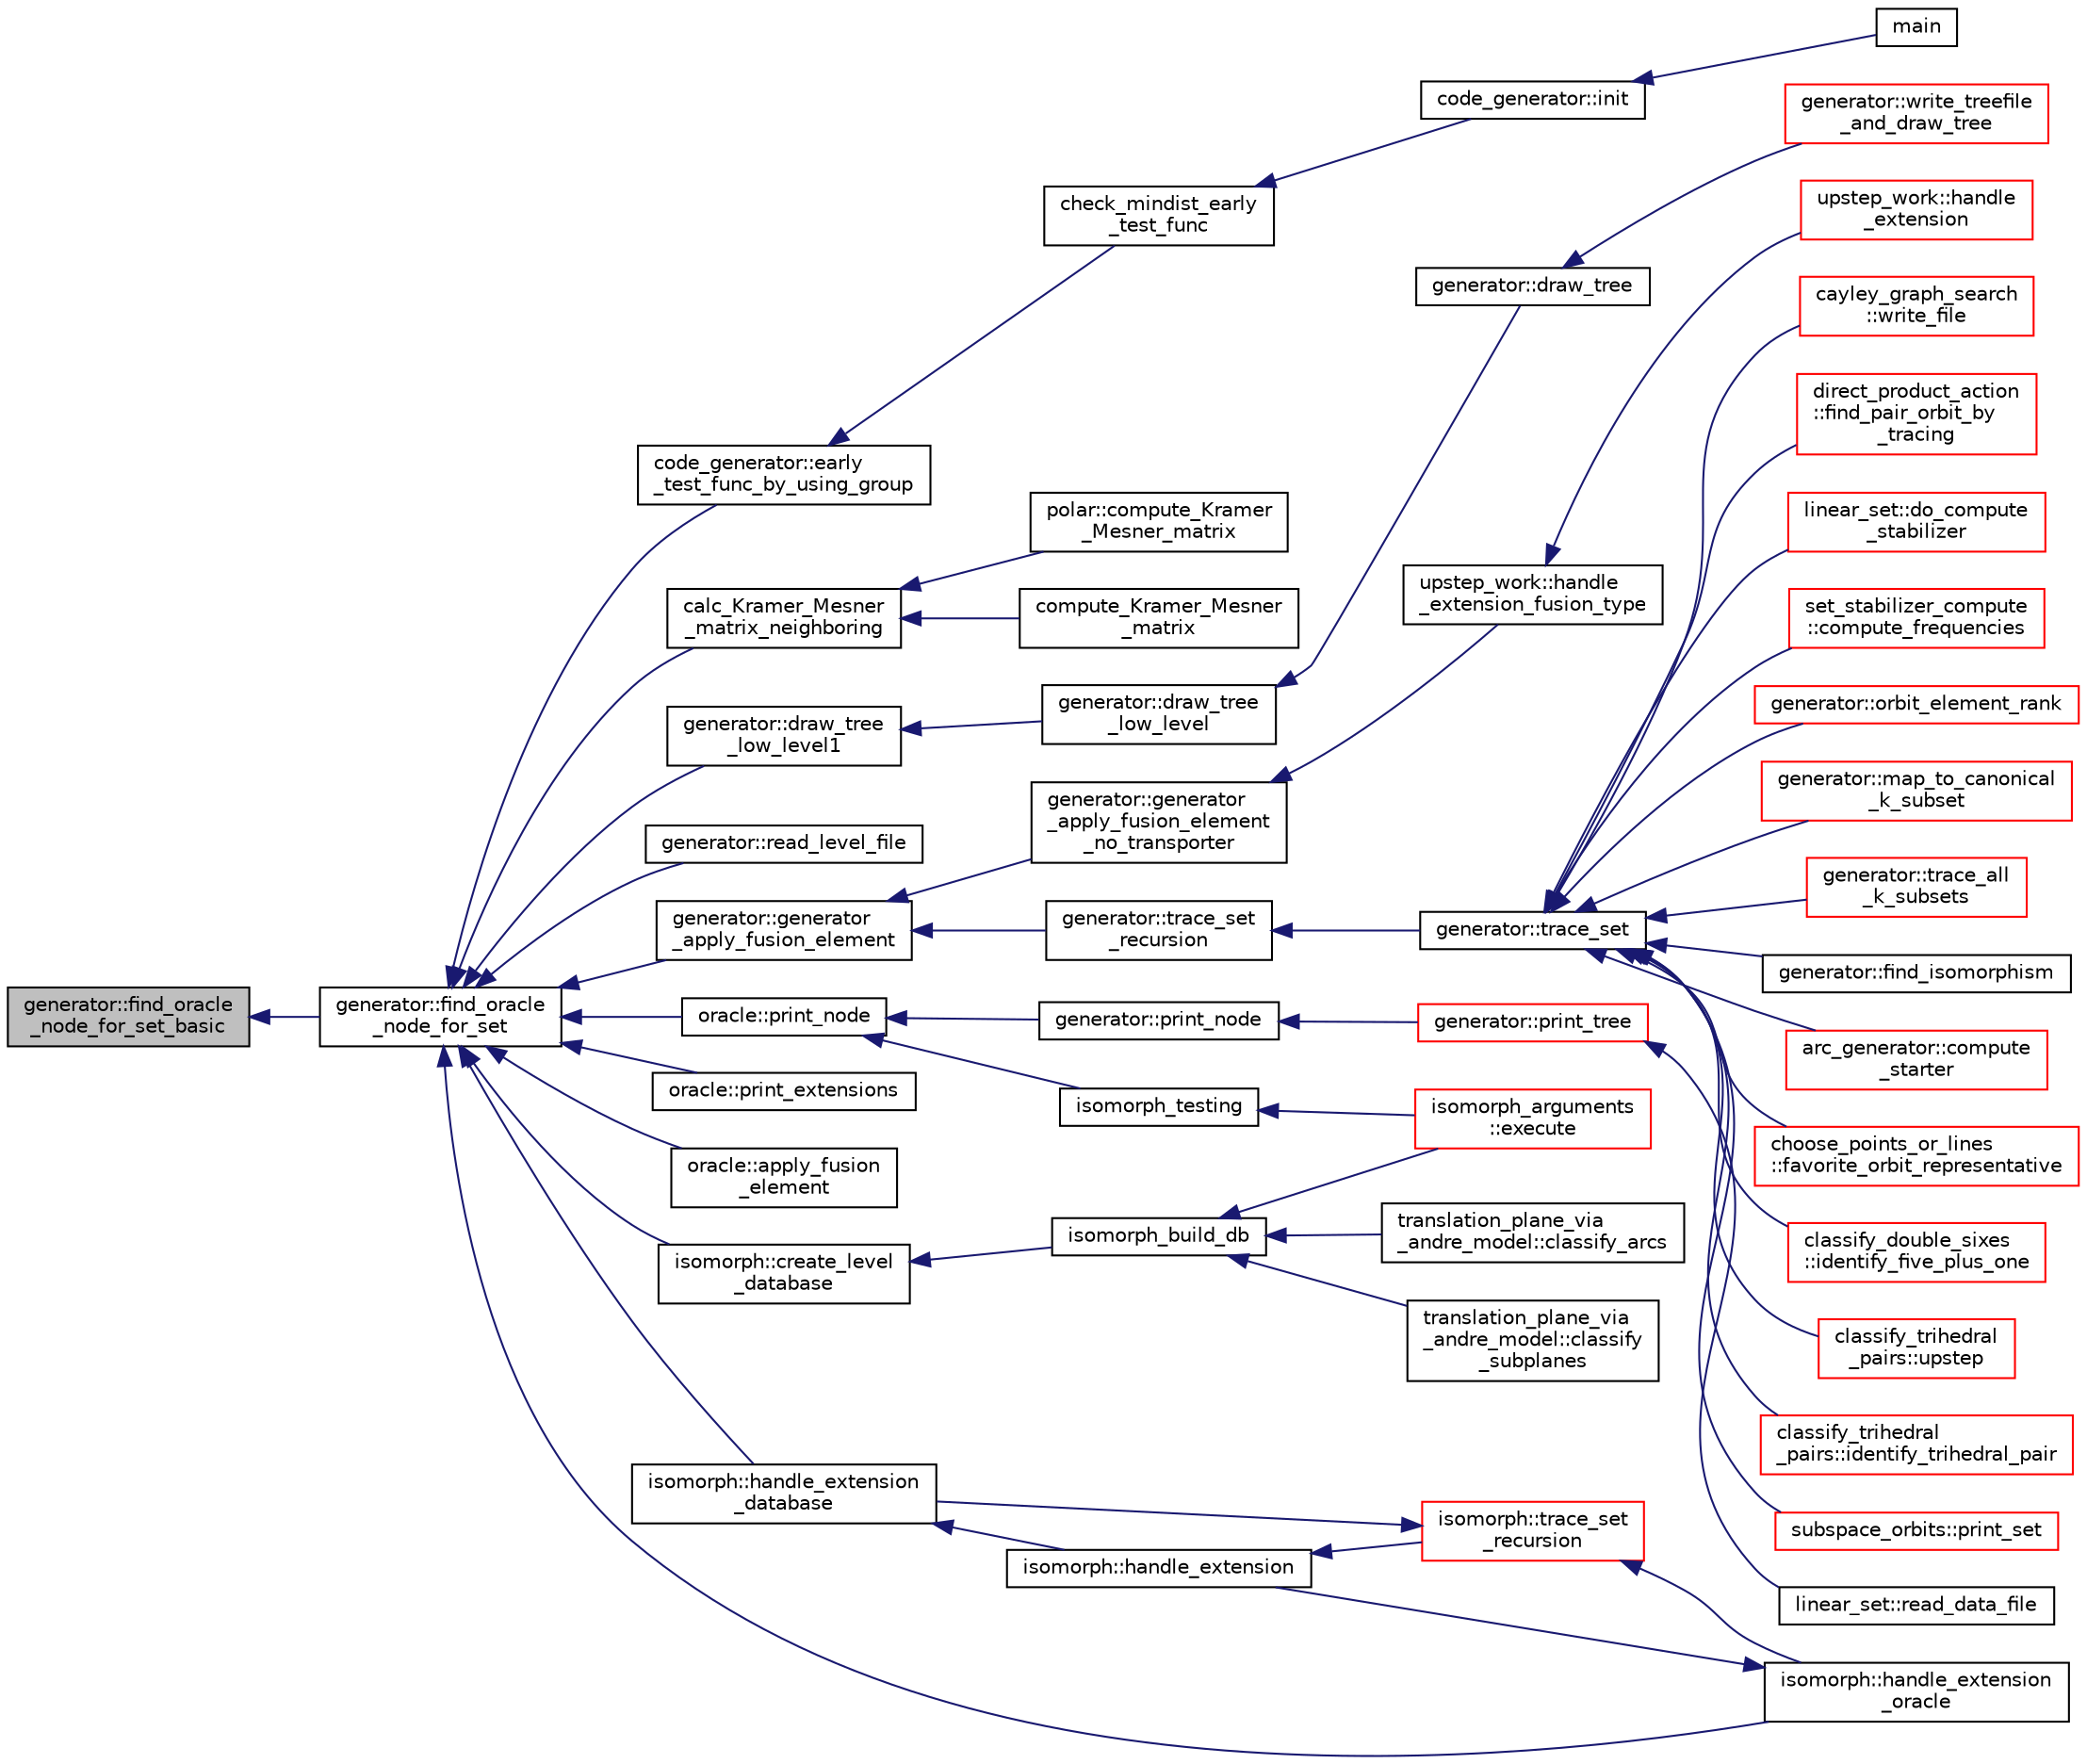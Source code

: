 digraph "generator::find_oracle_node_for_set_basic"
{
  edge [fontname="Helvetica",fontsize="10",labelfontname="Helvetica",labelfontsize="10"];
  node [fontname="Helvetica",fontsize="10",shape=record];
  rankdir="LR";
  Node8253 [label="generator::find_oracle\l_node_for_set_basic",height=0.2,width=0.4,color="black", fillcolor="grey75", style="filled", fontcolor="black"];
  Node8253 -> Node8254 [dir="back",color="midnightblue",fontsize="10",style="solid",fontname="Helvetica"];
  Node8254 [label="generator::find_oracle\l_node_for_set",height=0.2,width=0.4,color="black", fillcolor="white", style="filled",URL="$d7/d73/classgenerator.html#acdf58f4d0bdb6a88af63cdd5fb5d6bff"];
  Node8254 -> Node8255 [dir="back",color="midnightblue",fontsize="10",style="solid",fontname="Helvetica"];
  Node8255 [label="code_generator::early\l_test_func_by_using_group",height=0.2,width=0.4,color="black", fillcolor="white", style="filled",URL="$db/d37/classcode__generator.html#a96a6170f5b9a905203ae4d8717750854"];
  Node8255 -> Node8256 [dir="back",color="midnightblue",fontsize="10",style="solid",fontname="Helvetica"];
  Node8256 [label="check_mindist_early\l_test_func",height=0.2,width=0.4,color="black", fillcolor="white", style="filled",URL="$d2/d11/codes_8h.html#a17bf777333c5e6dcb107d8de7ceffe5d"];
  Node8256 -> Node8257 [dir="back",color="midnightblue",fontsize="10",style="solid",fontname="Helvetica"];
  Node8257 [label="code_generator::init",height=0.2,width=0.4,color="black", fillcolor="white", style="filled",URL="$db/d37/classcode__generator.html#acfaa1e8badf6f30255203f499b130af8"];
  Node8257 -> Node8258 [dir="back",color="midnightblue",fontsize="10",style="solid",fontname="Helvetica"];
  Node8258 [label="main",height=0.2,width=0.4,color="black", fillcolor="white", style="filled",URL="$d4/d4f/codes_8_c.html#a217dbf8b442f20279ea00b898af96f52"];
  Node8254 -> Node8259 [dir="back",color="midnightblue",fontsize="10",style="solid",fontname="Helvetica"];
  Node8259 [label="calc_Kramer_Mesner\l_matrix_neighboring",height=0.2,width=0.4,color="black", fillcolor="white", style="filled",URL="$d3/dfb/discreta__global_8_c.html#a6b625d682466fc26907c21e23a378cf8"];
  Node8259 -> Node8260 [dir="back",color="midnightblue",fontsize="10",style="solid",fontname="Helvetica"];
  Node8260 [label="polar::compute_Kramer\l_Mesner_matrix",height=0.2,width=0.4,color="black", fillcolor="white", style="filled",URL="$da/d1c/classpolar.html#ad558a87988ec31179ccfde947e490381"];
  Node8259 -> Node8261 [dir="back",color="midnightblue",fontsize="10",style="solid",fontname="Helvetica"];
  Node8261 [label="compute_Kramer_Mesner\l_matrix",height=0.2,width=0.4,color="black", fillcolor="white", style="filled",URL="$d3/dfb/discreta__global_8_c.html#a549beed551d022bee89ffa9f959ec9fb"];
  Node8254 -> Node8262 [dir="back",color="midnightblue",fontsize="10",style="solid",fontname="Helvetica"];
  Node8262 [label="generator::draw_tree\l_low_level1",height=0.2,width=0.4,color="black", fillcolor="white", style="filled",URL="$d7/d73/classgenerator.html#a05c91a8f773c25fbad2e806201d5f0d3"];
  Node8262 -> Node8263 [dir="back",color="midnightblue",fontsize="10",style="solid",fontname="Helvetica"];
  Node8263 [label="generator::draw_tree\l_low_level",height=0.2,width=0.4,color="black", fillcolor="white", style="filled",URL="$d7/d73/classgenerator.html#a7ec4c0902ecfc19049792b60526ae446"];
  Node8263 -> Node8264 [dir="back",color="midnightblue",fontsize="10",style="solid",fontname="Helvetica"];
  Node8264 [label="generator::draw_tree",height=0.2,width=0.4,color="black", fillcolor="white", style="filled",URL="$d7/d73/classgenerator.html#ae3d68e3de8f4a5decdaef2d8008cd4a6"];
  Node8264 -> Node8265 [dir="back",color="midnightblue",fontsize="10",style="solid",fontname="Helvetica"];
  Node8265 [label="generator::write_treefile\l_and_draw_tree",height=0.2,width=0.4,color="red", fillcolor="white", style="filled",URL="$d7/d73/classgenerator.html#a70c78f45dba413014287e8cde2f7d6b5"];
  Node8254 -> Node8334 [dir="back",color="midnightblue",fontsize="10",style="solid",fontname="Helvetica"];
  Node8334 [label="generator::read_level_file",height=0.2,width=0.4,color="black", fillcolor="white", style="filled",URL="$d7/d73/classgenerator.html#a2f706a252cb52357a8c214972a50c994"];
  Node8254 -> Node8335 [dir="back",color="midnightblue",fontsize="10",style="solid",fontname="Helvetica"];
  Node8335 [label="generator::generator\l_apply_fusion_element",height=0.2,width=0.4,color="black", fillcolor="white", style="filled",URL="$d7/d73/classgenerator.html#a5e555672da45c6fbc2c5b2d2aa9bb537"];
  Node8335 -> Node8336 [dir="back",color="midnightblue",fontsize="10",style="solid",fontname="Helvetica"];
  Node8336 [label="generator::generator\l_apply_fusion_element\l_no_transporter",height=0.2,width=0.4,color="black", fillcolor="white", style="filled",URL="$d7/d73/classgenerator.html#af24208532adef9662cb46fbb57daa0f5"];
  Node8336 -> Node8337 [dir="back",color="midnightblue",fontsize="10",style="solid",fontname="Helvetica"];
  Node8337 [label="upstep_work::handle\l_extension_fusion_type",height=0.2,width=0.4,color="black", fillcolor="white", style="filled",URL="$d2/dd6/classupstep__work.html#a36d44fd802b8b56c9ae1d64485e5f396"];
  Node8337 -> Node8338 [dir="back",color="midnightblue",fontsize="10",style="solid",fontname="Helvetica"];
  Node8338 [label="upstep_work::handle\l_extension",height=0.2,width=0.4,color="red", fillcolor="white", style="filled",URL="$d2/dd6/classupstep__work.html#ad8ba22a74e9884f92e11340b24e6a6d6"];
  Node8335 -> Node8342 [dir="back",color="midnightblue",fontsize="10",style="solid",fontname="Helvetica"];
  Node8342 [label="generator::trace_set\l_recursion",height=0.2,width=0.4,color="black", fillcolor="white", style="filled",URL="$d7/d73/classgenerator.html#aede118133e199ff6a1a381c7da8366b4"];
  Node8342 -> Node8343 [dir="back",color="midnightblue",fontsize="10",style="solid",fontname="Helvetica"];
  Node8343 [label="generator::trace_set",height=0.2,width=0.4,color="black", fillcolor="white", style="filled",URL="$d7/d73/classgenerator.html#ae34b55cbb999d9b2aa9dacc8748de0b2"];
  Node8343 -> Node8344 [dir="back",color="midnightblue",fontsize="10",style="solid",fontname="Helvetica"];
  Node8344 [label="cayley_graph_search\l::write_file",height=0.2,width=0.4,color="red", fillcolor="white", style="filled",URL="$de/dae/classcayley__graph__search.html#a428879782c317f9a4f9524ea5d16072b"];
  Node8343 -> Node8345 [dir="back",color="midnightblue",fontsize="10",style="solid",fontname="Helvetica"];
  Node8345 [label="direct_product_action\l::find_pair_orbit_by\l_tracing",height=0.2,width=0.4,color="red", fillcolor="white", style="filled",URL="$d3/d78/classdirect__product__action.html#a3be00d7f58784ee6afd8c932fa5b7ecb"];
  Node8343 -> Node8276 [dir="back",color="midnightblue",fontsize="10",style="solid",fontname="Helvetica"];
  Node8276 [label="linear_set::do_compute\l_stabilizer",height=0.2,width=0.4,color="red", fillcolor="white", style="filled",URL="$dd/d86/classlinear__set.html#ae8f58ded28fb5370f4459cca42b7463b"];
  Node8343 -> Node8347 [dir="back",color="midnightblue",fontsize="10",style="solid",fontname="Helvetica"];
  Node8347 [label="set_stabilizer_compute\l::compute_frequencies",height=0.2,width=0.4,color="red", fillcolor="white", style="filled",URL="$d8/dc6/classset__stabilizer__compute.html#a459b73693d4f42700e03475f378c7e55"];
  Node8343 -> Node8348 [dir="back",color="midnightblue",fontsize="10",style="solid",fontname="Helvetica"];
  Node8348 [label="generator::orbit_element_rank",height=0.2,width=0.4,color="red", fillcolor="white", style="filled",URL="$d7/d73/classgenerator.html#a98e10a923dffa737fdb6ebc703d53fae"];
  Node8343 -> Node8351 [dir="back",color="midnightblue",fontsize="10",style="solid",fontname="Helvetica"];
  Node8351 [label="generator::map_to_canonical\l_k_subset",height=0.2,width=0.4,color="red", fillcolor="white", style="filled",URL="$d7/d73/classgenerator.html#acb86c3093119ba960ff942427d86f4e6"];
  Node8343 -> Node8359 [dir="back",color="midnightblue",fontsize="10",style="solid",fontname="Helvetica"];
  Node8359 [label="generator::trace_all\l_k_subsets",height=0.2,width=0.4,color="red", fillcolor="white", style="filled",URL="$d7/d73/classgenerator.html#a1fd0b36d851eb2d4e9042b8a25b951c0"];
  Node8343 -> Node8362 [dir="back",color="midnightblue",fontsize="10",style="solid",fontname="Helvetica"];
  Node8362 [label="generator::find_isomorphism",height=0.2,width=0.4,color="black", fillcolor="white", style="filled",URL="$d7/d73/classgenerator.html#a12bc0e823d0faf0e38e7b28d279339ac"];
  Node8343 -> Node8308 [dir="back",color="midnightblue",fontsize="10",style="solid",fontname="Helvetica"];
  Node8308 [label="arc_generator::compute\l_starter",height=0.2,width=0.4,color="red", fillcolor="white", style="filled",URL="$d4/d21/classarc__generator.html#aad1dcec3a1c302e743d574bd1ac857d9"];
  Node8343 -> Node8363 [dir="back",color="midnightblue",fontsize="10",style="solid",fontname="Helvetica"];
  Node8363 [label="choose_points_or_lines\l::favorite_orbit_representative",height=0.2,width=0.4,color="red", fillcolor="white", style="filled",URL="$d6/d75/classchoose__points__or__lines.html#ae2f603d9869c63a6ede08afc8e2da234"];
  Node8343 -> Node8365 [dir="back",color="midnightblue",fontsize="10",style="solid",fontname="Helvetica"];
  Node8365 [label="classify_double_sixes\l::identify_five_plus_one",height=0.2,width=0.4,color="red", fillcolor="white", style="filled",URL="$dd/d23/classclassify__double__sixes.html#aa78728c03ff9c37c26413c3d1ebac85a"];
  Node8343 -> Node8373 [dir="back",color="midnightblue",fontsize="10",style="solid",fontname="Helvetica"];
  Node8373 [label="classify_trihedral\l_pairs::upstep",height=0.2,width=0.4,color="red", fillcolor="white", style="filled",URL="$d1/d21/classclassify__trihedral__pairs.html#a4134a82fca1d3962311921731ce001eb"];
  Node8343 -> Node8374 [dir="back",color="midnightblue",fontsize="10",style="solid",fontname="Helvetica"];
  Node8374 [label="classify_trihedral\l_pairs::identify_trihedral_pair",height=0.2,width=0.4,color="red", fillcolor="white", style="filled",URL="$d1/d21/classclassify__trihedral__pairs.html#a1a85f616b5043da9f7e585868b0d191d"];
  Node8343 -> Node8382 [dir="back",color="midnightblue",fontsize="10",style="solid",fontname="Helvetica"];
  Node8382 [label="subspace_orbits::print_set",height=0.2,width=0.4,color="red", fillcolor="white", style="filled",URL="$d2/d9f/classsubspace__orbits.html#a25e7fad26b5e83ab2464bcfeb50572aa"];
  Node8254 -> Node8386 [dir="back",color="midnightblue",fontsize="10",style="solid",fontname="Helvetica"];
  Node8386 [label="oracle::print_node",height=0.2,width=0.4,color="black", fillcolor="white", style="filled",URL="$d7/da7/classoracle.html#a8df91a7021b0e44a5c535515aa9c2062"];
  Node8386 -> Node8387 [dir="back",color="midnightblue",fontsize="10",style="solid",fontname="Helvetica"];
  Node8387 [label="generator::print_node",height=0.2,width=0.4,color="black", fillcolor="white", style="filled",URL="$d7/d73/classgenerator.html#a1e3711f29fa53013750b2009e549ba49"];
  Node8387 -> Node8388 [dir="back",color="midnightblue",fontsize="10",style="solid",fontname="Helvetica"];
  Node8388 [label="generator::print_tree",height=0.2,width=0.4,color="red", fillcolor="white", style="filled",URL="$d7/d73/classgenerator.html#a4d50a3584d53209baf2bf7d7b9ba31f8"];
  Node8388 -> Node8389 [dir="back",color="midnightblue",fontsize="10",style="solid",fontname="Helvetica"];
  Node8389 [label="linear_set::read_data_file",height=0.2,width=0.4,color="black", fillcolor="white", style="filled",URL="$dd/d86/classlinear__set.html#a9a5cd28cc81be7ee41002b2e3114c2cb"];
  Node8386 -> Node8397 [dir="back",color="midnightblue",fontsize="10",style="solid",fontname="Helvetica"];
  Node8397 [label="isomorph_testing",height=0.2,width=0.4,color="black", fillcolor="white", style="filled",URL="$d4/d7e/isomorph__global_8_c.html#a5a73cbe9f89c4727f086482ee2d238f9"];
  Node8397 -> Node8305 [dir="back",color="midnightblue",fontsize="10",style="solid",fontname="Helvetica"];
  Node8305 [label="isomorph_arguments\l::execute",height=0.2,width=0.4,color="red", fillcolor="white", style="filled",URL="$d5/de4/classisomorph__arguments.html#aa85e472d14906abdd5672dc66027583e"];
  Node8254 -> Node8398 [dir="back",color="midnightblue",fontsize="10",style="solid",fontname="Helvetica"];
  Node8398 [label="oracle::print_extensions",height=0.2,width=0.4,color="black", fillcolor="white", style="filled",URL="$d7/da7/classoracle.html#a0f52757cf7b3c1bf5c0d96811ac3a858"];
  Node8254 -> Node8399 [dir="back",color="midnightblue",fontsize="10",style="solid",fontname="Helvetica"];
  Node8399 [label="oracle::apply_fusion\l_element",height=0.2,width=0.4,color="black", fillcolor="white", style="filled",URL="$d7/da7/classoracle.html#a934dc7bfa4c5ad2086ce7c63de5ba536"];
  Node8254 -> Node8400 [dir="back",color="midnightblue",fontsize="10",style="solid",fontname="Helvetica"];
  Node8400 [label="isomorph::create_level\l_database",height=0.2,width=0.4,color="black", fillcolor="white", style="filled",URL="$d3/d5f/classisomorph.html#a15a452310bd3189f10f34c7dd7085e69"];
  Node8400 -> Node8401 [dir="back",color="midnightblue",fontsize="10",style="solid",fontname="Helvetica"];
  Node8401 [label="isomorph_build_db",height=0.2,width=0.4,color="black", fillcolor="white", style="filled",URL="$d4/d7e/isomorph__global_8_c.html#a12eb18567e79a7978cb4f9e80d2055ac"];
  Node8401 -> Node8321 [dir="back",color="midnightblue",fontsize="10",style="solid",fontname="Helvetica"];
  Node8321 [label="translation_plane_via\l_andre_model::classify_arcs",height=0.2,width=0.4,color="black", fillcolor="white", style="filled",URL="$d1/dcc/classtranslation__plane__via__andre__model.html#ac8f002e812a8b152d41e806688601c5e"];
  Node8401 -> Node8322 [dir="back",color="midnightblue",fontsize="10",style="solid",fontname="Helvetica"];
  Node8322 [label="translation_plane_via\l_andre_model::classify\l_subplanes",height=0.2,width=0.4,color="black", fillcolor="white", style="filled",URL="$d1/dcc/classtranslation__plane__via__andre__model.html#a794fefa95f0a7f7b887133375988ee55"];
  Node8401 -> Node8305 [dir="back",color="midnightblue",fontsize="10",style="solid",fontname="Helvetica"];
  Node8254 -> Node8402 [dir="back",color="midnightblue",fontsize="10",style="solid",fontname="Helvetica"];
  Node8402 [label="isomorph::handle_extension\l_database",height=0.2,width=0.4,color="black", fillcolor="white", style="filled",URL="$d3/d5f/classisomorph.html#ad98512c3c74bafd90d4d23cf048ebc2e"];
  Node8402 -> Node8403 [dir="back",color="midnightblue",fontsize="10",style="solid",fontname="Helvetica"];
  Node8403 [label="isomorph::handle_extension",height=0.2,width=0.4,color="black", fillcolor="white", style="filled",URL="$d3/d5f/classisomorph.html#add6e954f5b8fdcbd11c4743afb44531b"];
  Node8403 -> Node8404 [dir="back",color="midnightblue",fontsize="10",style="solid",fontname="Helvetica"];
  Node8404 [label="isomorph::trace_set\l_recursion",height=0.2,width=0.4,color="red", fillcolor="white", style="filled",URL="$d3/d5f/classisomorph.html#a8ef29320b04d7ca09212706e47b013b9"];
  Node8404 -> Node8402 [dir="back",color="midnightblue",fontsize="10",style="solid",fontname="Helvetica"];
  Node8404 -> Node8420 [dir="back",color="midnightblue",fontsize="10",style="solid",fontname="Helvetica"];
  Node8420 [label="isomorph::handle_extension\l_oracle",height=0.2,width=0.4,color="black", fillcolor="white", style="filled",URL="$d3/d5f/classisomorph.html#acc99e89e75ae8f8ddf2d5d5160363c6e"];
  Node8420 -> Node8403 [dir="back",color="midnightblue",fontsize="10",style="solid",fontname="Helvetica"];
  Node8254 -> Node8420 [dir="back",color="midnightblue",fontsize="10",style="solid",fontname="Helvetica"];
}
